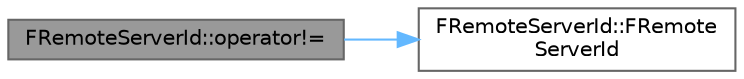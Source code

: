 digraph "FRemoteServerId::operator!="
{
 // INTERACTIVE_SVG=YES
 // LATEX_PDF_SIZE
  bgcolor="transparent";
  edge [fontname=Helvetica,fontsize=10,labelfontname=Helvetica,labelfontsize=10];
  node [fontname=Helvetica,fontsize=10,shape=box,height=0.2,width=0.4];
  rankdir="LR";
  Node1 [id="Node000001",label="FRemoteServerId::operator!=",height=0.2,width=0.4,color="gray40", fillcolor="grey60", style="filled", fontcolor="black",tooltip=" "];
  Node1 -> Node2 [id="edge1_Node000001_Node000002",color="steelblue1",style="solid",tooltip=" "];
  Node2 [id="Node000002",label="FRemoteServerId::FRemote\lServerId",height=0.2,width=0.4,color="grey40", fillcolor="white", style="filled",URL="$dd/d16/structFRemoteServerId.html#a48041821286dece63aba4e1e3c0c16e4",tooltip=" "];
}
